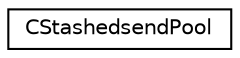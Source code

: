 digraph "Graphical Class Hierarchy"
{
  edge [fontname="Helvetica",fontsize="10",labelfontname="Helvetica",labelfontsize="10"];
  node [fontname="Helvetica",fontsize="10",shape=record];
  rankdir="LR";
  Node0 [label="CStashedsendPool",height=0.2,width=0.4,color="black", fillcolor="white", style="filled",URL="$dd/d8a/class_c_stashedsend_pool.html",tooltip="Used to keep track of current status of Stashedsend pool. "];
}

